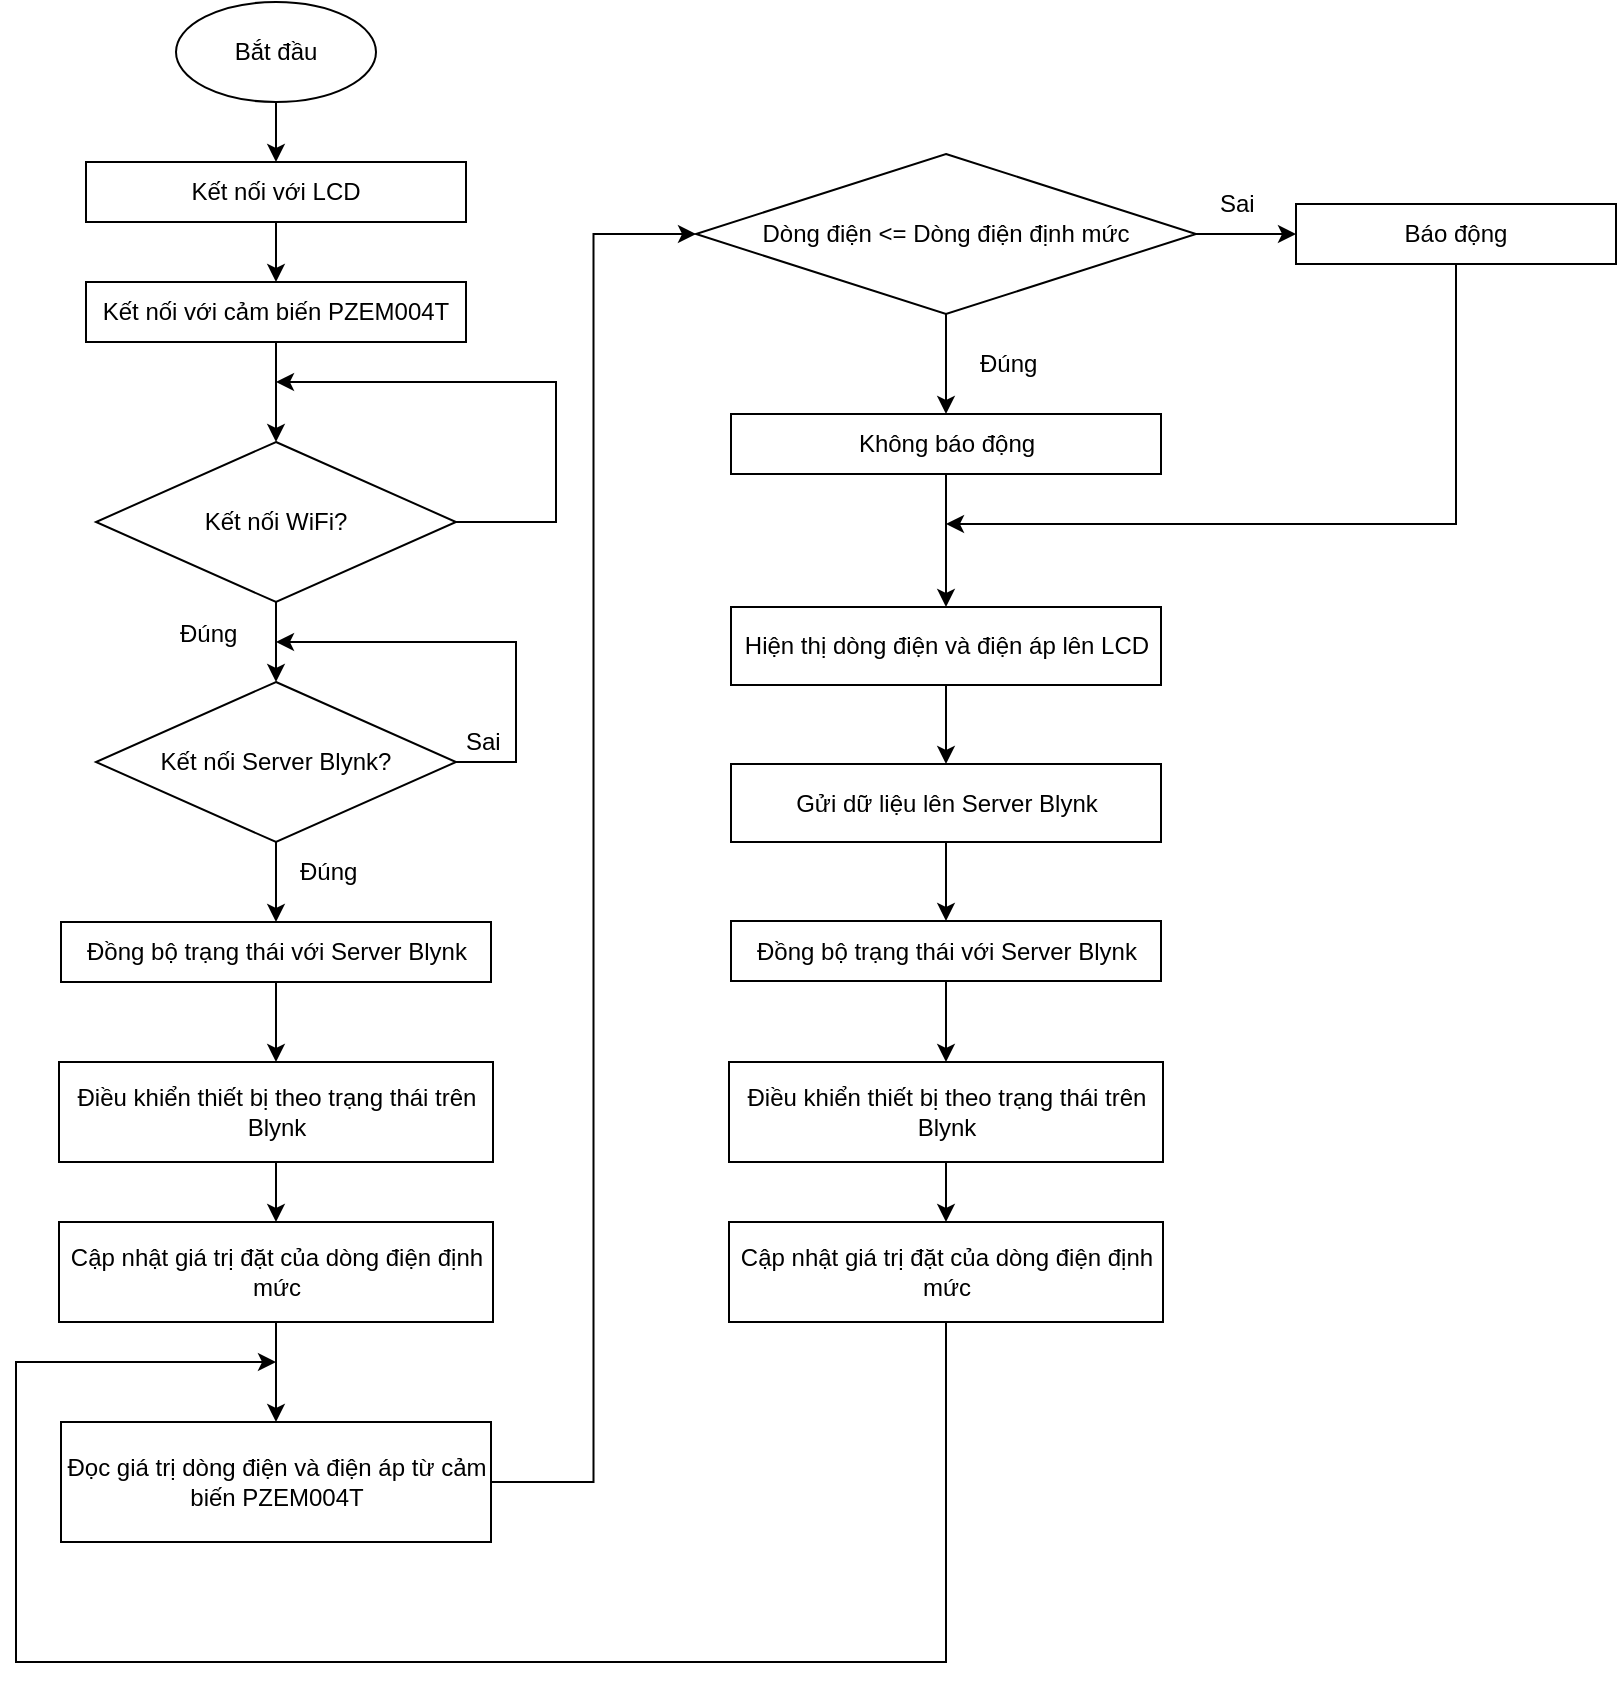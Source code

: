 <mxfile version="10.6.7" type="device"><diagram id="7kB8j_GDgd6pbODA4ctW" name="Page-1"><mxGraphModel dx="1992" dy="1190" grid="1" gridSize="10" guides="1" tooltips="1" connect="1" arrows="1" fold="1" page="1" pageScale="1" pageWidth="1169" pageHeight="827" math="0" shadow="0"><root><mxCell id="0"/><mxCell id="1" parent="0"/><mxCell id="LmORxNdJ-nzT3fjNKNEW-4" style="edgeStyle=orthogonalEdgeStyle;rounded=0;orthogonalLoop=1;jettySize=auto;html=1;entryX=0.5;entryY=0;entryDx=0;entryDy=0;" edge="1" parent="1" source="LmORxNdJ-nzT3fjNKNEW-1" target="LmORxNdJ-nzT3fjNKNEW-2"><mxGeometry relative="1" as="geometry"/></mxCell><mxCell id="LmORxNdJ-nzT3fjNKNEW-1" value="Bắt đầu" style="ellipse;whiteSpace=wrap;html=1;" vertex="1" parent="1"><mxGeometry x="330" y="20" width="100" height="50" as="geometry"/></mxCell><mxCell id="LmORxNdJ-nzT3fjNKNEW-5" style="edgeStyle=orthogonalEdgeStyle;rounded=0;orthogonalLoop=1;jettySize=auto;html=1;entryX=0.5;entryY=0;entryDx=0;entryDy=0;" edge="1" parent="1" source="LmORxNdJ-nzT3fjNKNEW-2" target="LmORxNdJ-nzT3fjNKNEW-3"><mxGeometry relative="1" as="geometry"/></mxCell><mxCell id="LmORxNdJ-nzT3fjNKNEW-2" value="Kết nối với LCD" style="rounded=0;whiteSpace=wrap;html=1;" vertex="1" parent="1"><mxGeometry x="285" y="100" width="190" height="30" as="geometry"/></mxCell><mxCell id="LmORxNdJ-nzT3fjNKNEW-7" style="edgeStyle=orthogonalEdgeStyle;rounded=0;orthogonalLoop=1;jettySize=auto;html=1;entryX=0.5;entryY=0;entryDx=0;entryDy=0;" edge="1" parent="1" source="LmORxNdJ-nzT3fjNKNEW-3" target="LmORxNdJ-nzT3fjNKNEW-6"><mxGeometry relative="1" as="geometry"/></mxCell><mxCell id="LmORxNdJ-nzT3fjNKNEW-3" value="Kết nối với cảm biến PZEM004T" style="rounded=0;whiteSpace=wrap;html=1;" vertex="1" parent="1"><mxGeometry x="285" y="160" width="190" height="30" as="geometry"/></mxCell><mxCell id="LmORxNdJ-nzT3fjNKNEW-9" style="edgeStyle=orthogonalEdgeStyle;rounded=0;orthogonalLoop=1;jettySize=auto;html=1;" edge="1" parent="1" source="LmORxNdJ-nzT3fjNKNEW-6"><mxGeometry relative="1" as="geometry"><mxPoint x="380" y="210" as="targetPoint"/><Array as="points"><mxPoint x="520" y="280"/><mxPoint x="520" y="210"/></Array></mxGeometry></mxCell><mxCell id="LmORxNdJ-nzT3fjNKNEW-12" style="edgeStyle=orthogonalEdgeStyle;rounded=0;orthogonalLoop=1;jettySize=auto;html=1;entryX=0.5;entryY=0;entryDx=0;entryDy=0;" edge="1" parent="1" source="LmORxNdJ-nzT3fjNKNEW-6" target="LmORxNdJ-nzT3fjNKNEW-11"><mxGeometry relative="1" as="geometry"/></mxCell><mxCell id="LmORxNdJ-nzT3fjNKNEW-6" value="Kết nối WiFi?" style="rhombus;whiteSpace=wrap;html=1;" vertex="1" parent="1"><mxGeometry x="290" y="240" width="180" height="80" as="geometry"/></mxCell><mxCell id="LmORxNdJ-nzT3fjNKNEW-10" value="Sai" style="text;html=1;resizable=0;points=[];autosize=1;align=left;verticalAlign=top;spacingTop=-4;" vertex="1" parent="1"><mxGeometry x="472.5" y="380" width="30" height="20" as="geometry"/></mxCell><mxCell id="LmORxNdJ-nzT3fjNKNEW-15" style="edgeStyle=orthogonalEdgeStyle;rounded=0;orthogonalLoop=1;jettySize=auto;html=1;entryX=0.5;entryY=0;entryDx=0;entryDy=0;" edge="1" parent="1" source="LmORxNdJ-nzT3fjNKNEW-11" target="LmORxNdJ-nzT3fjNKNEW-14"><mxGeometry relative="1" as="geometry"/></mxCell><mxCell id="LmORxNdJ-nzT3fjNKNEW-17" style="edgeStyle=orthogonalEdgeStyle;rounded=0;orthogonalLoop=1;jettySize=auto;html=1;" edge="1" parent="1" source="LmORxNdJ-nzT3fjNKNEW-11"><mxGeometry relative="1" as="geometry"><mxPoint x="380" y="340" as="targetPoint"/><Array as="points"><mxPoint x="500" y="400"/><mxPoint x="500" y="340"/></Array></mxGeometry></mxCell><mxCell id="LmORxNdJ-nzT3fjNKNEW-11" value="Kết nối Server Blynk?" style="rhombus;whiteSpace=wrap;html=1;" vertex="1" parent="1"><mxGeometry x="290" y="360" width="180" height="80" as="geometry"/></mxCell><mxCell id="LmORxNdJ-nzT3fjNKNEW-13" value="Đúng" style="text;html=1;resizable=0;points=[];autosize=1;align=left;verticalAlign=top;spacingTop=-4;" vertex="1" parent="1"><mxGeometry x="330" y="326" width="40" height="20" as="geometry"/></mxCell><mxCell id="LmORxNdJ-nzT3fjNKNEW-46" style="edgeStyle=orthogonalEdgeStyle;rounded=0;orthogonalLoop=1;jettySize=auto;html=1;entryX=0.5;entryY=0;entryDx=0;entryDy=0;" edge="1" parent="1" source="LmORxNdJ-nzT3fjNKNEW-14" target="LmORxNdJ-nzT3fjNKNEW-45"><mxGeometry relative="1" as="geometry"/></mxCell><mxCell id="LmORxNdJ-nzT3fjNKNEW-14" value="Đồng bộ trạng thái với Server Blynk" style="rounded=0;whiteSpace=wrap;html=1;" vertex="1" parent="1"><mxGeometry x="272.5" y="480" width="215" height="30" as="geometry"/></mxCell><mxCell id="LmORxNdJ-nzT3fjNKNEW-16" value="Đúng" style="text;html=1;resizable=0;points=[];autosize=1;align=left;verticalAlign=top;spacingTop=-4;" vertex="1" parent="1"><mxGeometry x="390" y="445" width="40" height="20" as="geometry"/></mxCell><mxCell id="LmORxNdJ-nzT3fjNKNEW-26" style="edgeStyle=orthogonalEdgeStyle;rounded=0;orthogonalLoop=1;jettySize=auto;html=1;entryX=0;entryY=0.5;entryDx=0;entryDy=0;" edge="1" parent="1" source="LmORxNdJ-nzT3fjNKNEW-20" target="LmORxNdJ-nzT3fjNKNEW-24"><mxGeometry relative="1" as="geometry"/></mxCell><mxCell id="LmORxNdJ-nzT3fjNKNEW-20" value="Đọc giá trị dòng điện và điện áp từ cảm biến PZEM004T" style="rounded=0;whiteSpace=wrap;html=1;" vertex="1" parent="1"><mxGeometry x="272.5" y="730" width="215" height="60" as="geometry"/></mxCell><mxCell id="LmORxNdJ-nzT3fjNKNEW-28" style="edgeStyle=orthogonalEdgeStyle;rounded=0;orthogonalLoop=1;jettySize=auto;html=1;entryX=0.5;entryY=0;entryDx=0;entryDy=0;" edge="1" parent="1" source="LmORxNdJ-nzT3fjNKNEW-24" target="LmORxNdJ-nzT3fjNKNEW-27"><mxGeometry relative="1" as="geometry"/></mxCell><mxCell id="LmORxNdJ-nzT3fjNKNEW-33" style="edgeStyle=orthogonalEdgeStyle;rounded=0;orthogonalLoop=1;jettySize=auto;html=1;entryX=0;entryY=0.5;entryDx=0;entryDy=0;" edge="1" parent="1" source="LmORxNdJ-nzT3fjNKNEW-24" target="LmORxNdJ-nzT3fjNKNEW-30"><mxGeometry relative="1" as="geometry"/></mxCell><mxCell id="LmORxNdJ-nzT3fjNKNEW-24" value="Dòng điện &amp;lt;= Dòng điện định mức" style="rhombus;whiteSpace=wrap;html=1;" vertex="1" parent="1"><mxGeometry x="590" y="96" width="250" height="80" as="geometry"/></mxCell><mxCell id="LmORxNdJ-nzT3fjNKNEW-36" style="edgeStyle=orthogonalEdgeStyle;rounded=0;orthogonalLoop=1;jettySize=auto;html=1;entryX=0.5;entryY=0;entryDx=0;entryDy=0;" edge="1" parent="1" source="LmORxNdJ-nzT3fjNKNEW-27" target="LmORxNdJ-nzT3fjNKNEW-35"><mxGeometry relative="1" as="geometry"/></mxCell><mxCell id="LmORxNdJ-nzT3fjNKNEW-27" value="Không báo động" style="rounded=0;whiteSpace=wrap;html=1;" vertex="1" parent="1"><mxGeometry x="607.5" y="226" width="215" height="30" as="geometry"/></mxCell><mxCell id="LmORxNdJ-nzT3fjNKNEW-29" value="Đúng" style="text;html=1;resizable=0;points=[];autosize=1;align=left;verticalAlign=top;spacingTop=-4;" vertex="1" parent="1"><mxGeometry x="730" y="191" width="40" height="20" as="geometry"/></mxCell><mxCell id="LmORxNdJ-nzT3fjNKNEW-39" style="edgeStyle=orthogonalEdgeStyle;rounded=0;orthogonalLoop=1;jettySize=auto;html=1;" edge="1" parent="1" source="LmORxNdJ-nzT3fjNKNEW-30"><mxGeometry relative="1" as="geometry"><mxPoint x="715" y="281" as="targetPoint"/><Array as="points"><mxPoint x="970" y="281"/><mxPoint x="715" y="281"/></Array></mxGeometry></mxCell><mxCell id="LmORxNdJ-nzT3fjNKNEW-30" value="Báo động" style="rounded=0;whiteSpace=wrap;html=1;" vertex="1" parent="1"><mxGeometry x="890" y="121" width="160" height="30" as="geometry"/></mxCell><mxCell id="LmORxNdJ-nzT3fjNKNEW-34" value="Sai" style="text;html=1;resizable=0;points=[];autosize=1;align=left;verticalAlign=top;spacingTop=-4;" vertex="1" parent="1"><mxGeometry x="850" y="111" width="30" height="20" as="geometry"/></mxCell><mxCell id="LmORxNdJ-nzT3fjNKNEW-42" style="edgeStyle=orthogonalEdgeStyle;rounded=0;orthogonalLoop=1;jettySize=auto;html=1;entryX=0.5;entryY=0;entryDx=0;entryDy=0;" edge="1" parent="1" source="LmORxNdJ-nzT3fjNKNEW-35" target="LmORxNdJ-nzT3fjNKNEW-40"><mxGeometry relative="1" as="geometry"/></mxCell><mxCell id="LmORxNdJ-nzT3fjNKNEW-35" value="Hiện thị dòng điện và điện áp lên LCD" style="rounded=0;whiteSpace=wrap;html=1;" vertex="1" parent="1"><mxGeometry x="607.5" y="322.5" width="215" height="39" as="geometry"/></mxCell><mxCell id="LmORxNdJ-nzT3fjNKNEW-44" style="edgeStyle=orthogonalEdgeStyle;rounded=0;orthogonalLoop=1;jettySize=auto;html=1;entryX=0.5;entryY=0;entryDx=0;entryDy=0;" edge="1" parent="1" source="LmORxNdJ-nzT3fjNKNEW-40" target="LmORxNdJ-nzT3fjNKNEW-43"><mxGeometry relative="1" as="geometry"/></mxCell><mxCell id="LmORxNdJ-nzT3fjNKNEW-40" value="Gửi dữ liệu lên Server Blynk" style="rounded=0;whiteSpace=wrap;html=1;" vertex="1" parent="1"><mxGeometry x="607.5" y="401" width="215" height="39" as="geometry"/></mxCell><mxCell id="LmORxNdJ-nzT3fjNKNEW-49" style="edgeStyle=orthogonalEdgeStyle;rounded=0;orthogonalLoop=1;jettySize=auto;html=1;" edge="1" parent="1" source="LmORxNdJ-nzT3fjNKNEW-43" target="LmORxNdJ-nzT3fjNKNEW-48"><mxGeometry relative="1" as="geometry"/></mxCell><mxCell id="LmORxNdJ-nzT3fjNKNEW-43" value="Đồng bộ trạng thái với Server Blynk" style="rounded=0;whiteSpace=wrap;html=1;" vertex="1" parent="1"><mxGeometry x="607.5" y="479.5" width="215" height="30" as="geometry"/></mxCell><mxCell id="LmORxNdJ-nzT3fjNKNEW-53" style="edgeStyle=orthogonalEdgeStyle;rounded=0;orthogonalLoop=1;jettySize=auto;html=1;entryX=0.5;entryY=0;entryDx=0;entryDy=0;" edge="1" parent="1" source="LmORxNdJ-nzT3fjNKNEW-45" target="LmORxNdJ-nzT3fjNKNEW-52"><mxGeometry relative="1" as="geometry"/></mxCell><mxCell id="LmORxNdJ-nzT3fjNKNEW-45" value="Điều khiển thiết bị theo trạng thái trên Blynk" style="rounded=0;whiteSpace=wrap;html=1;" vertex="1" parent="1"><mxGeometry x="271.5" y="550" width="217" height="50" as="geometry"/></mxCell><mxCell id="LmORxNdJ-nzT3fjNKNEW-51" style="edgeStyle=orthogonalEdgeStyle;rounded=0;orthogonalLoop=1;jettySize=auto;html=1;entryX=0.5;entryY=0;entryDx=0;entryDy=0;" edge="1" parent="1" source="LmORxNdJ-nzT3fjNKNEW-48" target="LmORxNdJ-nzT3fjNKNEW-50"><mxGeometry relative="1" as="geometry"/></mxCell><mxCell id="LmORxNdJ-nzT3fjNKNEW-48" value="Điều khiển thiết bị theo trạng thái trên Blynk" style="rounded=0;whiteSpace=wrap;html=1;" vertex="1" parent="1"><mxGeometry x="606.5" y="550" width="217" height="50" as="geometry"/></mxCell><mxCell id="LmORxNdJ-nzT3fjNKNEW-55" style="edgeStyle=orthogonalEdgeStyle;rounded=0;orthogonalLoop=1;jettySize=auto;html=1;" edge="1" parent="1" source="LmORxNdJ-nzT3fjNKNEW-50"><mxGeometry relative="1" as="geometry"><mxPoint x="380" y="700" as="targetPoint"/><Array as="points"><mxPoint x="715" y="850"/><mxPoint x="250" y="850"/><mxPoint x="250" y="700"/></Array></mxGeometry></mxCell><mxCell id="LmORxNdJ-nzT3fjNKNEW-50" value="Cập nhật giá trị đặt của dòng điện định mức" style="rounded=0;whiteSpace=wrap;html=1;" vertex="1" parent="1"><mxGeometry x="606.5" y="630" width="217" height="50" as="geometry"/></mxCell><mxCell id="LmORxNdJ-nzT3fjNKNEW-54" style="edgeStyle=orthogonalEdgeStyle;rounded=0;orthogonalLoop=1;jettySize=auto;html=1;entryX=0.5;entryY=0;entryDx=0;entryDy=0;" edge="1" parent="1" source="LmORxNdJ-nzT3fjNKNEW-52" target="LmORxNdJ-nzT3fjNKNEW-20"><mxGeometry relative="1" as="geometry"/></mxCell><mxCell id="LmORxNdJ-nzT3fjNKNEW-52" value="Cập nhật giá trị đặt của dòng điện định mức" style="rounded=0;whiteSpace=wrap;html=1;" vertex="1" parent="1"><mxGeometry x="271.5" y="630" width="217" height="50" as="geometry"/></mxCell></root></mxGraphModel></diagram></mxfile>